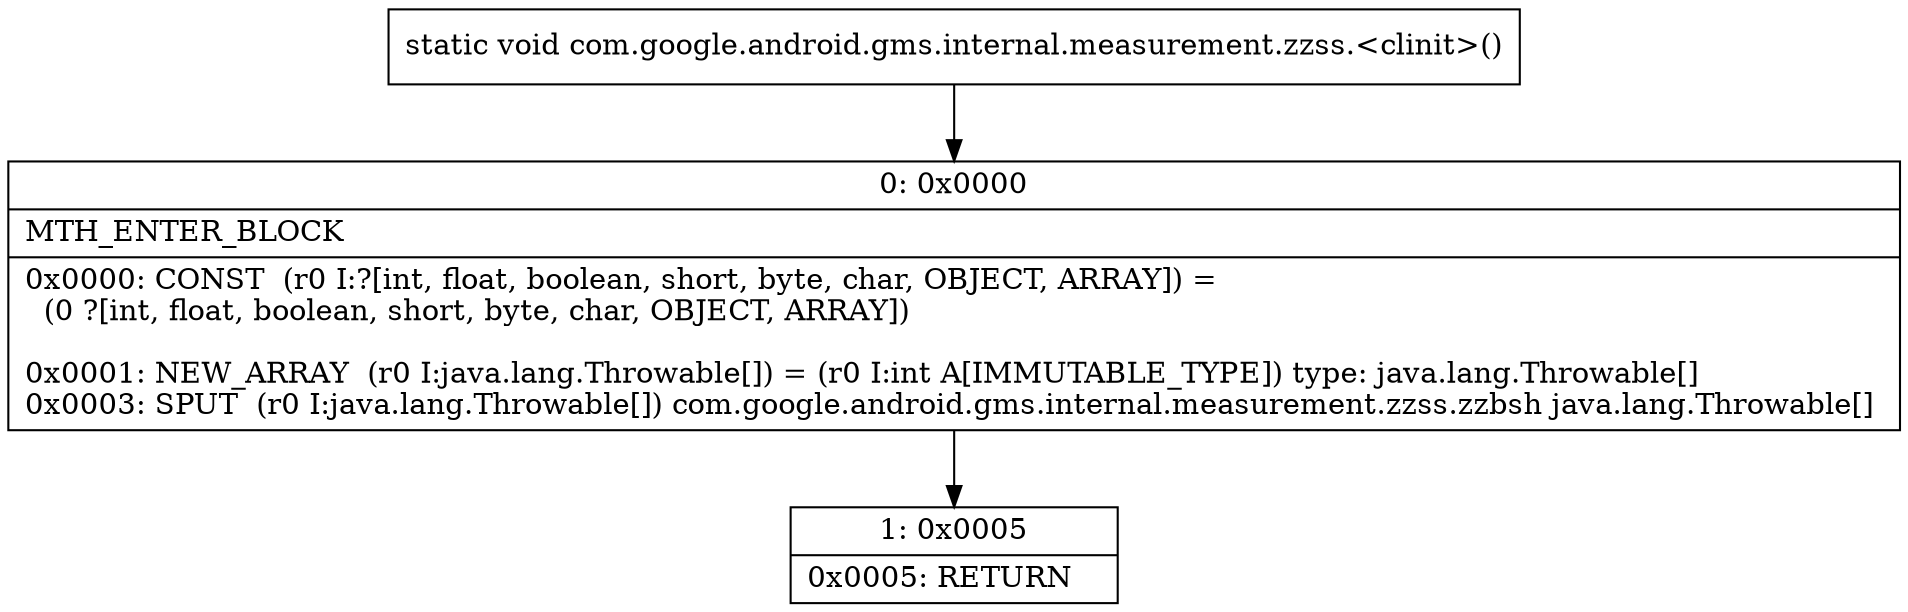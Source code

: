 digraph "CFG forcom.google.android.gms.internal.measurement.zzss.\<clinit\>()V" {
Node_0 [shape=record,label="{0\:\ 0x0000|MTH_ENTER_BLOCK\l|0x0000: CONST  (r0 I:?[int, float, boolean, short, byte, char, OBJECT, ARRAY]) = \l  (0 ?[int, float, boolean, short, byte, char, OBJECT, ARRAY])\l \l0x0001: NEW_ARRAY  (r0 I:java.lang.Throwable[]) = (r0 I:int A[IMMUTABLE_TYPE]) type: java.lang.Throwable[] \l0x0003: SPUT  (r0 I:java.lang.Throwable[]) com.google.android.gms.internal.measurement.zzss.zzbsh java.lang.Throwable[] \l}"];
Node_1 [shape=record,label="{1\:\ 0x0005|0x0005: RETURN   \l}"];
MethodNode[shape=record,label="{static void com.google.android.gms.internal.measurement.zzss.\<clinit\>() }"];
MethodNode -> Node_0;
Node_0 -> Node_1;
}


